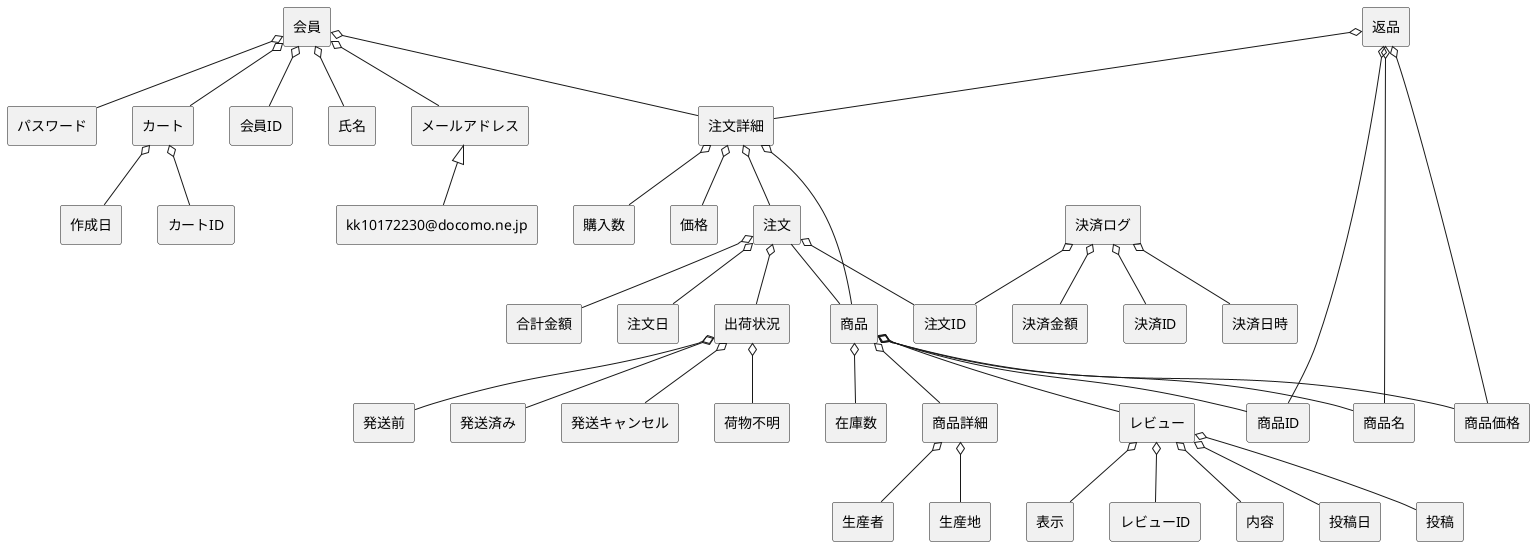 @startuml BBドメインモデル図
skinparam componentStyle rectangle
 
 
[会員] o-- [会員ID]
[会員] o-- [氏名]
[会員] o-- [メールアドレス]
[会員] o-- [パスワード]
[会員] o-- [注文詳細]
[会員] o-- [カート]
 
 
[メールアドレス] <|-- [kk10172230@docomo.ne.jp]
 
[注文詳細] o-- [商品]
[注文詳細] o-- [注文]
[注文詳細] o-- [購入数]
[注文詳細] o-- [価格]
 
[カート] o-- [カートID]
[カート] o-- [作成日]
 
[商品] o-- [商品ID]
[商品] o-- [商品名]
[商品] o-- [商品価格]
[商品] o-- [在庫数]
[商品] o-- [商品詳細]
 
[商品詳細] o-- [生産者]
[商品詳細] o-- [生産地]
 
[出荷状況] o-- [発送済み]
[出荷状況] o-- [発送キャンセル]
[出荷状況] o-- [荷物不明]
[出荷状況] o-- [発送前]
 
[決済ログ] o-- [決済金額]
[決済ログ] o-- [決済ID]
[決済ログ] o-- [決済日時]
[決済ログ] o-- [注文ID]
 
[注文] o-- [注文ID]
[注文] o-- [注文日]
[注文] o-- [合計金額]
[注文] o-- [出荷状況]
 
[レビュー] o-- [レビューID]
[レビュー] o-- [内容]
[レビュー] o-- [投稿日]
[レビュー] o-- [投稿]
[レビュー] o-- [表示]
 
[返品] o-- [商品名]
[返品] o-- [商品ID]
[返品] o-- [商品価格]
[返品] o-- [注文詳細]
 
[注文] -- [商品]
[商品] o-- [レビュー]
 
 
@enduml